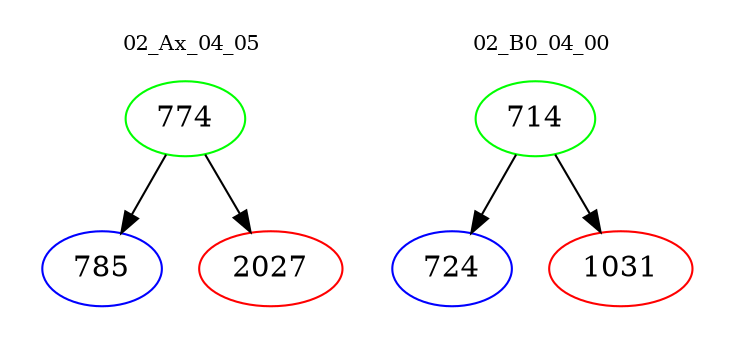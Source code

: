 digraph{
subgraph cluster_0 {
color = white
label = "02_Ax_04_05";
fontsize=10;
T0_774 [label="774", color="green"]
T0_774 -> T0_785 [color="black"]
T0_785 [label="785", color="blue"]
T0_774 -> T0_2027 [color="black"]
T0_2027 [label="2027", color="red"]
}
subgraph cluster_1 {
color = white
label = "02_B0_04_00";
fontsize=10;
T1_714 [label="714", color="green"]
T1_714 -> T1_724 [color="black"]
T1_724 [label="724", color="blue"]
T1_714 -> T1_1031 [color="black"]
T1_1031 [label="1031", color="red"]
}
}
